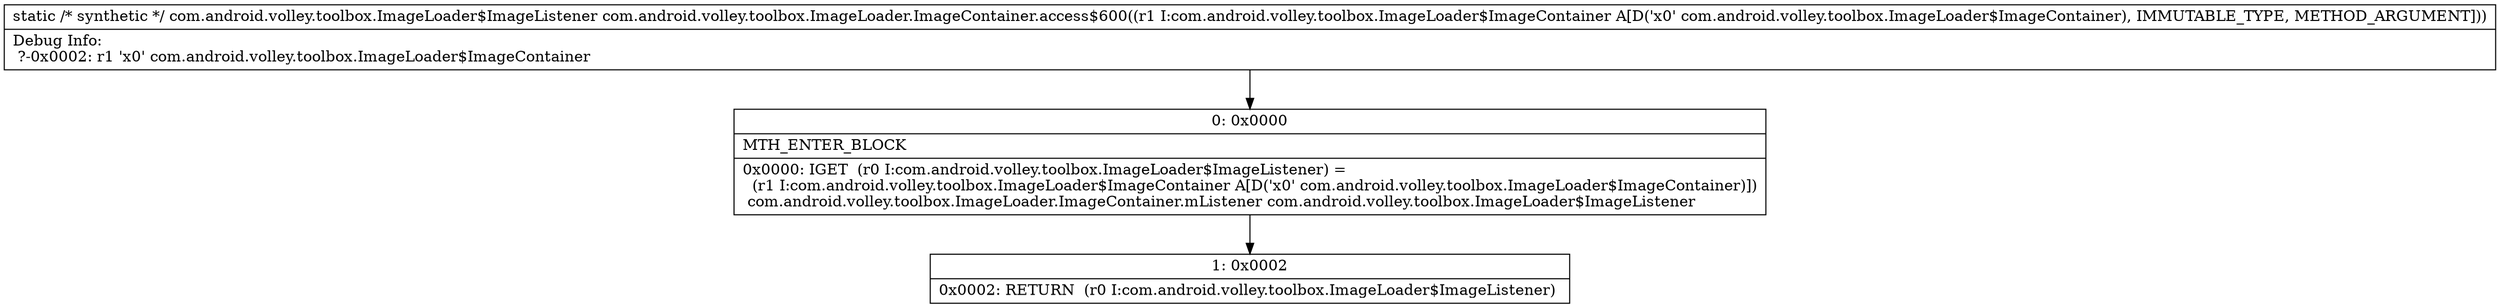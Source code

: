 digraph "CFG forcom.android.volley.toolbox.ImageLoader.ImageContainer.access$600(Lcom\/android\/volley\/toolbox\/ImageLoader$ImageContainer;)Lcom\/android\/volley\/toolbox\/ImageLoader$ImageListener;" {
Node_0 [shape=record,label="{0\:\ 0x0000|MTH_ENTER_BLOCK\l|0x0000: IGET  (r0 I:com.android.volley.toolbox.ImageLoader$ImageListener) = \l  (r1 I:com.android.volley.toolbox.ImageLoader$ImageContainer A[D('x0' com.android.volley.toolbox.ImageLoader$ImageContainer)])\l com.android.volley.toolbox.ImageLoader.ImageContainer.mListener com.android.volley.toolbox.ImageLoader$ImageListener \l}"];
Node_1 [shape=record,label="{1\:\ 0x0002|0x0002: RETURN  (r0 I:com.android.volley.toolbox.ImageLoader$ImageListener) \l}"];
MethodNode[shape=record,label="{static \/* synthetic *\/ com.android.volley.toolbox.ImageLoader$ImageListener com.android.volley.toolbox.ImageLoader.ImageContainer.access$600((r1 I:com.android.volley.toolbox.ImageLoader$ImageContainer A[D('x0' com.android.volley.toolbox.ImageLoader$ImageContainer), IMMUTABLE_TYPE, METHOD_ARGUMENT]))  | Debug Info:\l  ?\-0x0002: r1 'x0' com.android.volley.toolbox.ImageLoader$ImageContainer\l}"];
MethodNode -> Node_0;
Node_0 -> Node_1;
}

